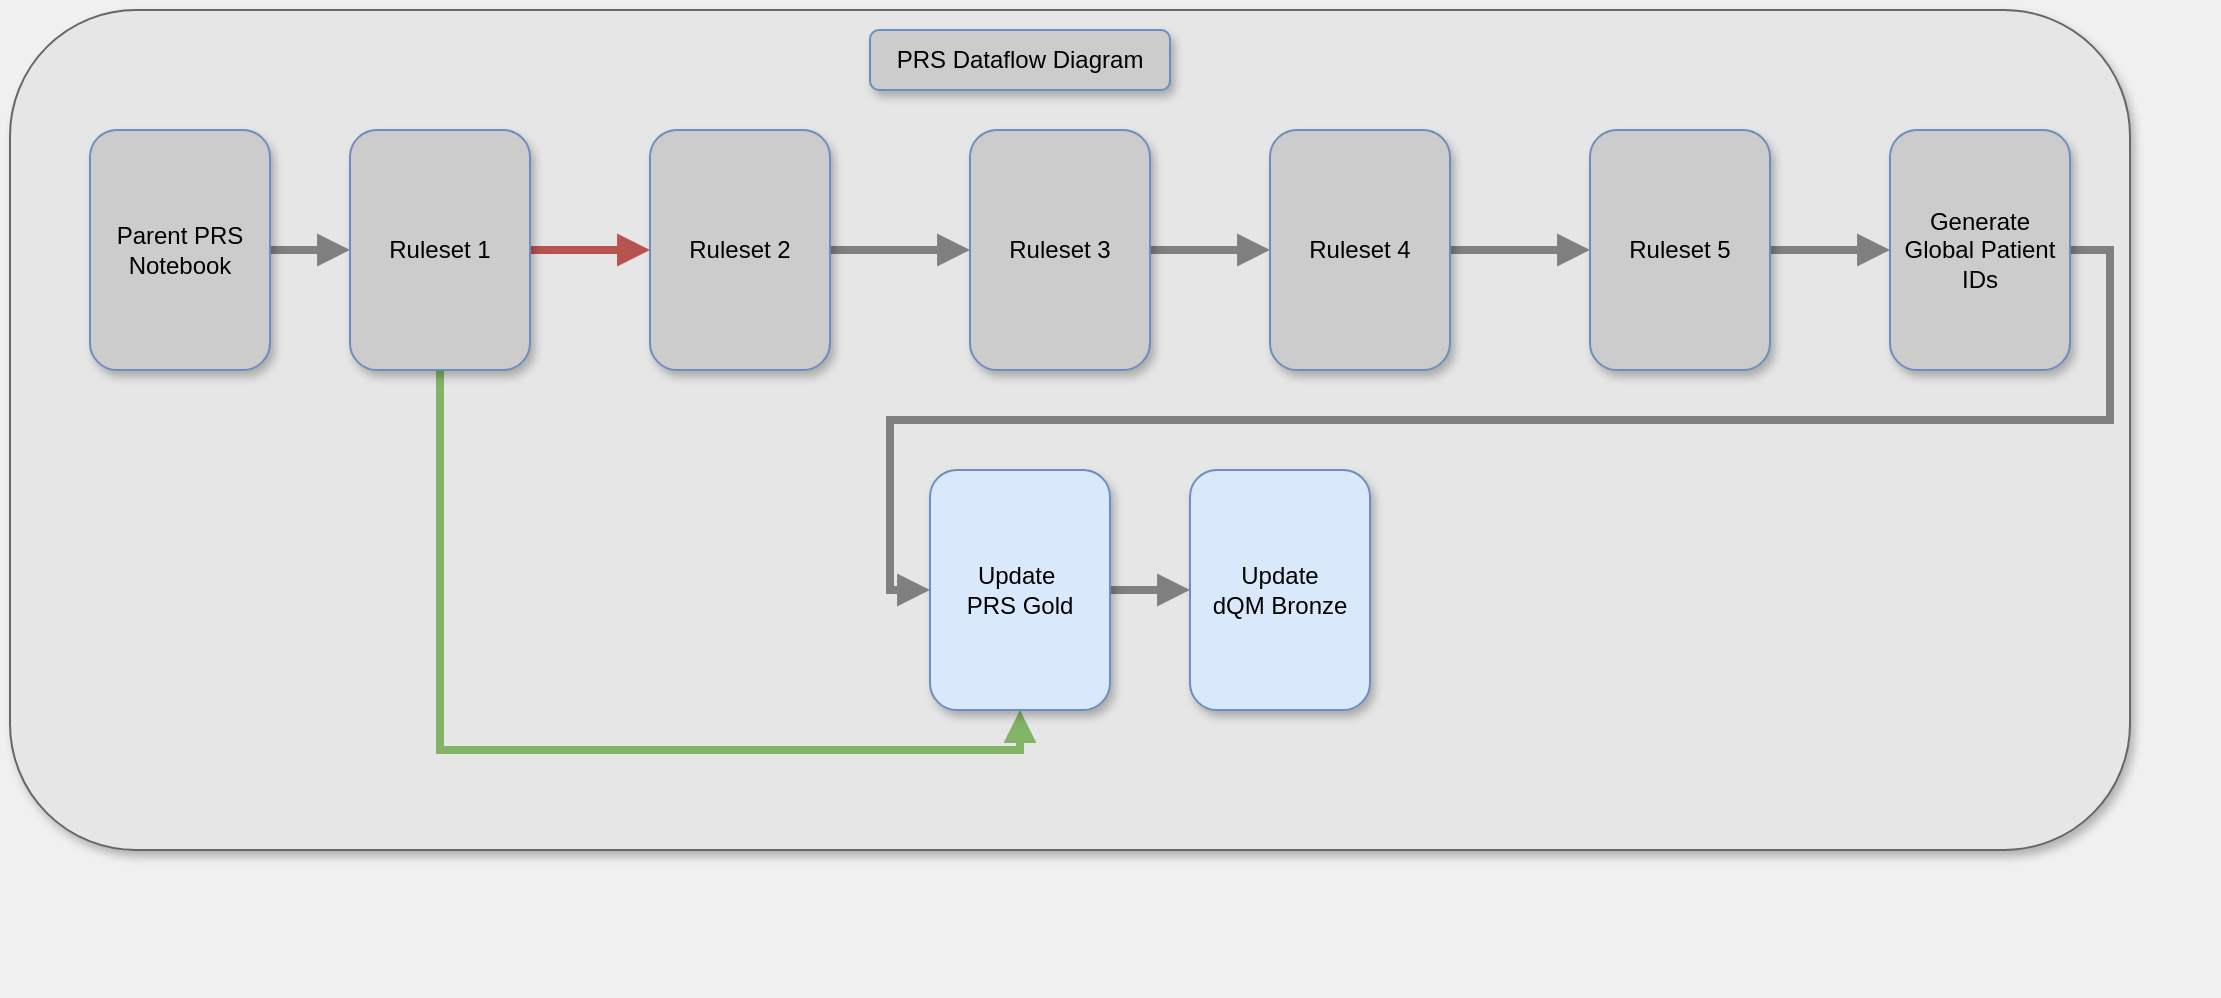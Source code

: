 <mxfile version="24.7.6">
  <diagram id="prtHgNgQTEPvFCAcTncT" name="Page-1">
    <mxGraphModel dx="1784" dy="776" grid="1" gridSize="10" guides="1" tooltips="1" connect="1" arrows="1" fold="1" page="0" pageScale="1" pageWidth="827" pageHeight="1169" background="#F0F0F0" math="0" shadow="0">
      <root>
        <mxCell id="0" />
        <mxCell id="1" parent="0" />
        <mxCell id="xV2-DqPg_27y4KBebF6c-39" value="" style="rounded=1;whiteSpace=wrap;html=1;shadow=1;glass=0;fillColor=#E6E6E6;strokeColor=#666666;fontColor=#333333;" parent="1" vertex="1">
          <mxGeometry x="-200" y="230" width="1060" height="420" as="geometry" />
        </mxCell>
        <mxCell id="qDD7QkIdliGN90tHD5vf-8" style="edgeStyle=orthogonalEdgeStyle;rounded=0;orthogonalLoop=1;jettySize=auto;html=1;exitX=1;exitY=0.5;exitDx=0;exitDy=0;entryX=0;entryY=0.5;entryDx=0;entryDy=0;endArrow=block;endFill=1;strokeColor=#808080;strokeWidth=4;" parent="1" source="vM5lTf9RMHXCYF5sCvvl-14" target="qDD7QkIdliGN90tHD5vf-1" edge="1">
          <mxGeometry relative="1" as="geometry" />
        </mxCell>
        <mxCell id="vM5lTf9RMHXCYF5sCvvl-14" value="Parent PRS Notebook" style="rounded=1;whiteSpace=wrap;html=1;fillColor=#CCCCCC;shadow=1;strokeColor=#6c8ebf;" parent="1" vertex="1">
          <mxGeometry x="-160" y="290" width="90" height="120" as="geometry" />
        </mxCell>
        <mxCell id="dZIAszViUNVuEi2tJDXL-19" style="edgeStyle=orthogonalEdgeStyle;rounded=0;orthogonalLoop=1;jettySize=auto;html=1;exitX=0.5;exitY=1;exitDx=0;exitDy=0;strokeColor=#000000;" parent="1" edge="1">
          <mxGeometry relative="1" as="geometry">
            <mxPoint x="896" y="714.25" as="sourcePoint" />
            <mxPoint x="896" y="714.25" as="targetPoint" />
          </mxGeometry>
        </mxCell>
        <mxCell id="x2gIdv0qrMuqdxSKQ4Gq-2" style="edgeStyle=orthogonalEdgeStyle;shape=connector;rounded=0;orthogonalLoop=1;jettySize=auto;html=1;exitX=1;exitY=0.5;exitDx=0;exitDy=0;entryX=0;entryY=0.5;entryDx=0;entryDy=0;strokeColor=#b85450;strokeWidth=4;align=center;verticalAlign=middle;fontFamily=Helvetica;fontSize=11;fontColor=default;labelBackgroundColor=default;endArrow=block;endFill=1;fillColor=#f8cecc;" edge="1" parent="1" source="qDD7QkIdliGN90tHD5vf-1" target="qDD7QkIdliGN90tHD5vf-2">
          <mxGeometry relative="1" as="geometry" />
        </mxCell>
        <mxCell id="x2gIdv0qrMuqdxSKQ4Gq-9" style="edgeStyle=orthogonalEdgeStyle;shape=connector;rounded=0;orthogonalLoop=1;jettySize=auto;html=1;exitX=0.5;exitY=1;exitDx=0;exitDy=0;entryX=0.5;entryY=1;entryDx=0;entryDy=0;strokeColor=#82b366;strokeWidth=4;align=center;verticalAlign=middle;fontFamily=Helvetica;fontSize=11;fontColor=default;labelBackgroundColor=default;endArrow=block;endFill=1;fillColor=#d5e8d4;" edge="1" parent="1" source="qDD7QkIdliGN90tHD5vf-1" target="qDD7QkIdliGN90tHD5vf-6">
          <mxGeometry relative="1" as="geometry" />
        </mxCell>
        <mxCell id="qDD7QkIdliGN90tHD5vf-1" value="Ruleset 1" style="rounded=1;whiteSpace=wrap;html=1;fillColor=#CCCCCC;shadow=1;strokeColor=#6c8ebf;" parent="1" vertex="1">
          <mxGeometry x="-30" y="290" width="90" height="120" as="geometry" />
        </mxCell>
        <mxCell id="x2gIdv0qrMuqdxSKQ4Gq-3" style="edgeStyle=orthogonalEdgeStyle;shape=connector;rounded=0;orthogonalLoop=1;jettySize=auto;html=1;exitX=1;exitY=0.5;exitDx=0;exitDy=0;entryX=0;entryY=0.5;entryDx=0;entryDy=0;strokeColor=#808080;strokeWidth=4;align=center;verticalAlign=middle;fontFamily=Helvetica;fontSize=11;fontColor=default;labelBackgroundColor=default;endArrow=block;endFill=1;fillColor=#d5e8d4;" edge="1" parent="1" source="qDD7QkIdliGN90tHD5vf-2" target="qDD7QkIdliGN90tHD5vf-3">
          <mxGeometry relative="1" as="geometry" />
        </mxCell>
        <mxCell id="qDD7QkIdliGN90tHD5vf-2" value="Ruleset 2" style="rounded=1;whiteSpace=wrap;html=1;fillColor=#CCCCCC;shadow=1;strokeColor=#6c8ebf;" parent="1" vertex="1">
          <mxGeometry x="120" y="290" width="90" height="120" as="geometry" />
        </mxCell>
        <mxCell id="x2gIdv0qrMuqdxSKQ4Gq-4" style="edgeStyle=orthogonalEdgeStyle;shape=connector;rounded=0;orthogonalLoop=1;jettySize=auto;html=1;exitX=1;exitY=0.5;exitDx=0;exitDy=0;entryX=0;entryY=0.5;entryDx=0;entryDy=0;strokeColor=#808080;strokeWidth=4;align=center;verticalAlign=middle;fontFamily=Helvetica;fontSize=11;fontColor=default;labelBackgroundColor=default;endArrow=block;endFill=1;fillColor=#d5e8d4;" edge="1" parent="1" source="qDD7QkIdliGN90tHD5vf-3" target="qDD7QkIdliGN90tHD5vf-4">
          <mxGeometry relative="1" as="geometry" />
        </mxCell>
        <mxCell id="qDD7QkIdliGN90tHD5vf-3" value="Ruleset 3" style="rounded=1;whiteSpace=wrap;html=1;fillColor=#CCCCCC;shadow=1;strokeColor=#6c8ebf;" parent="1" vertex="1">
          <mxGeometry x="280" y="290" width="90" height="120" as="geometry" />
        </mxCell>
        <mxCell id="x2gIdv0qrMuqdxSKQ4Gq-5" style="edgeStyle=orthogonalEdgeStyle;shape=connector;rounded=0;orthogonalLoop=1;jettySize=auto;html=1;exitX=1;exitY=0.5;exitDx=0;exitDy=0;entryX=0;entryY=0.5;entryDx=0;entryDy=0;strokeColor=#808080;strokeWidth=4;align=center;verticalAlign=middle;fontFamily=Helvetica;fontSize=11;fontColor=default;labelBackgroundColor=default;endArrow=block;endFill=1;" edge="1" parent="1" source="qDD7QkIdliGN90tHD5vf-4" target="qDD7QkIdliGN90tHD5vf-5">
          <mxGeometry relative="1" as="geometry" />
        </mxCell>
        <mxCell id="qDD7QkIdliGN90tHD5vf-4" value="Ruleset 4" style="rounded=1;whiteSpace=wrap;html=1;fillColor=#CCCCCC;shadow=1;strokeColor=#6c8ebf;" parent="1" vertex="1">
          <mxGeometry x="430" y="290" width="90" height="120" as="geometry" />
        </mxCell>
        <mxCell id="x2gIdv0qrMuqdxSKQ4Gq-6" style="edgeStyle=orthogonalEdgeStyle;shape=connector;rounded=0;orthogonalLoop=1;jettySize=auto;html=1;exitX=1;exitY=0.5;exitDx=0;exitDy=0;entryX=0;entryY=0.5;entryDx=0;entryDy=0;strokeColor=#808080;strokeWidth=4;align=center;verticalAlign=middle;fontFamily=Helvetica;fontSize=11;fontColor=default;labelBackgroundColor=default;endArrow=block;endFill=1;" edge="1" parent="1" source="x2gIdv0qrMuqdxSKQ4Gq-12" target="qDD7QkIdliGN90tHD5vf-6">
          <mxGeometry relative="1" as="geometry" />
        </mxCell>
        <mxCell id="x2gIdv0qrMuqdxSKQ4Gq-13" style="edgeStyle=orthogonalEdgeStyle;shape=connector;rounded=0;orthogonalLoop=1;jettySize=auto;html=1;exitX=1;exitY=0.5;exitDx=0;exitDy=0;entryX=0;entryY=0.5;entryDx=0;entryDy=0;strokeColor=#808080;strokeWidth=4;align=center;verticalAlign=middle;fontFamily=Helvetica;fontSize=11;fontColor=default;labelBackgroundColor=default;endArrow=block;endFill=1;" edge="1" parent="1" source="qDD7QkIdliGN90tHD5vf-5" target="x2gIdv0qrMuqdxSKQ4Gq-12">
          <mxGeometry relative="1" as="geometry" />
        </mxCell>
        <mxCell id="qDD7QkIdliGN90tHD5vf-5" value="Ruleset 5" style="rounded=1;whiteSpace=wrap;html=1;fillColor=#CCCCCC;shadow=1;strokeColor=#6c8ebf;" parent="1" vertex="1">
          <mxGeometry x="590" y="290" width="90" height="120" as="geometry" />
        </mxCell>
        <mxCell id="x2gIdv0qrMuqdxSKQ4Gq-8" style="edgeStyle=orthogonalEdgeStyle;shape=connector;rounded=0;orthogonalLoop=1;jettySize=auto;html=1;exitX=1;exitY=0.5;exitDx=0;exitDy=0;entryX=0;entryY=0.5;entryDx=0;entryDy=0;strokeColor=#808080;strokeWidth=4;align=center;verticalAlign=middle;fontFamily=Helvetica;fontSize=11;fontColor=default;labelBackgroundColor=default;endArrow=block;endFill=1;" edge="1" parent="1" source="qDD7QkIdliGN90tHD5vf-6" target="qDD7QkIdliGN90tHD5vf-7">
          <mxGeometry relative="1" as="geometry" />
        </mxCell>
        <mxCell id="qDD7QkIdliGN90tHD5vf-6" value="Update&amp;nbsp;&lt;div&gt;PRS Gold&lt;/div&gt;" style="rounded=1;whiteSpace=wrap;html=1;fillColor=#dae8fc;shadow=1;strokeColor=#6c8ebf;" parent="1" vertex="1">
          <mxGeometry x="260" y="460" width="90" height="120" as="geometry" />
        </mxCell>
        <mxCell id="qDD7QkIdliGN90tHD5vf-7" value="Update&lt;div&gt;dQM Bronze&lt;/div&gt;" style="rounded=1;whiteSpace=wrap;html=1;fillColor=#dae8fc;shadow=1;strokeColor=#6c8ebf;" parent="1" vertex="1">
          <mxGeometry x="390" y="460" width="90" height="120" as="geometry" />
        </mxCell>
        <mxCell id="x2gIdv0qrMuqdxSKQ4Gq-11" value="PRS Dataflow Diagram" style="rounded=1;whiteSpace=wrap;html=1;fillColor=#CCCCCC;shadow=1;strokeColor=#6c8ebf;" vertex="1" parent="1">
          <mxGeometry x="230" y="240" width="150" height="30" as="geometry" />
        </mxCell>
        <mxCell id="x2gIdv0qrMuqdxSKQ4Gq-12" value="Generate&lt;div&gt;Global Patient IDs&lt;/div&gt;" style="rounded=1;whiteSpace=wrap;html=1;fillColor=#CCCCCC;shadow=1;strokeColor=#6c8ebf;" vertex="1" parent="1">
          <mxGeometry x="740" y="290" width="90" height="120" as="geometry" />
        </mxCell>
      </root>
    </mxGraphModel>
  </diagram>
</mxfile>
